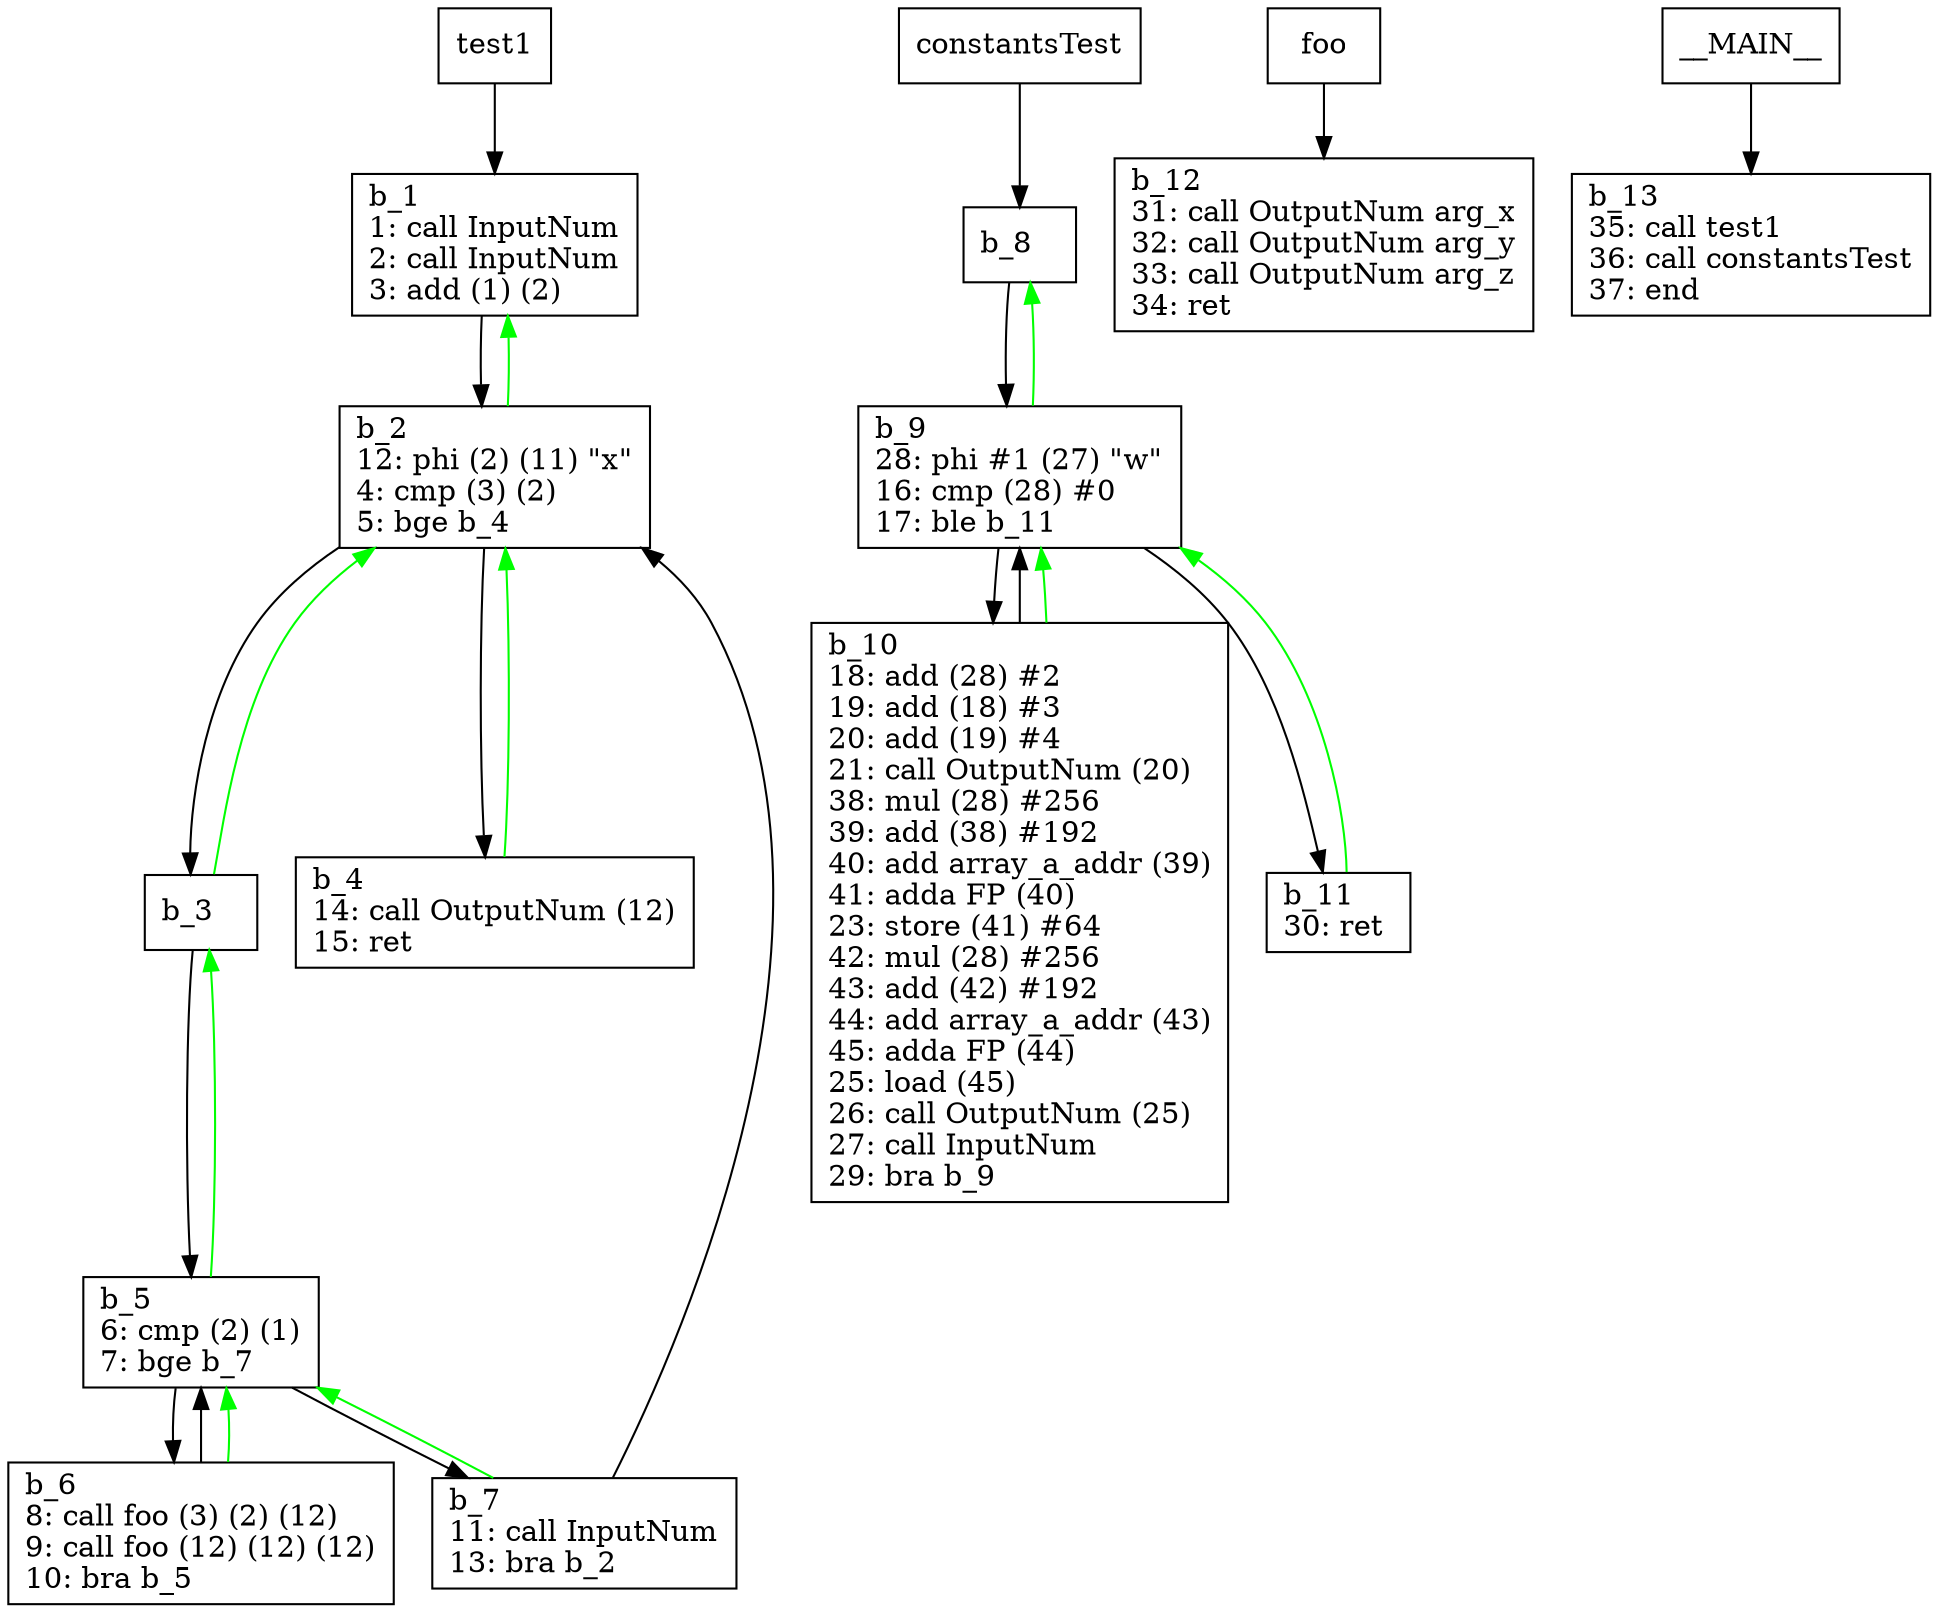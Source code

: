 digraph Computation {
node [shape=box];
test1 -> b_1;
b_1 [label="b_1\l1: call InputNum\l2: call InputNum\l3: add (1) (2)\l"]
b_1 -> b_2;
b_2 [label="b_2\l12: phi (2) (11) \"x\"\l4: cmp (3) (2)\l5: bge b_4\l"]
b_2 -> b_3;
b_3 [label="b_3\l"]
b_3 -> b_5;
b_5 [label="b_5\l6: cmp (2) (1)\l7: bge b_7\l"]
b_5 -> b_6;
b_6 [label="b_6\l8: call foo (3) (2) (12)\l9: call foo (12) (12) (12)\l10: bra b_5\l"]
b_6 -> b_5;
b_6 -> b_5[color="green"];
b_5 -> b_7;
b_7 [label="b_7\l11: call InputNum\l13: bra b_2\l"]
b_7 -> b_2;
b_7 -> b_5[color="green"];
b_5 -> b_3[color="green"];
b_3 -> b_2[color="green"];
b_2 -> b_4;
b_4 [label="b_4\l14: call OutputNum (12)\l15: ret \l"]
b_4 -> b_2[color="green"];
b_2 -> b_1[color="green"];
constantsTest -> b_8;
b_8 [label="b_8\l"]
b_8 -> b_9;
b_9 [label="b_9\l28: phi #1 (27) \"w\"\l16: cmp (28) #0\l17: ble b_11\l"]
b_9 -> b_10;
b_10 [label="b_10\l18: add (28) #2\l19: add (18) #3\l20: add (19) #4\l21: call OutputNum (20)\l38: mul (28) #256\l39: add (38) #192\l40: add array_a_addr (39)\l41: adda FP (40)\l23: store (41) #64\l42: mul (28) #256\l43: add (42) #192\l44: add array_a_addr (43)\l45: adda FP (44)\l25: load (45)\l26: call OutputNum (25)\l27: call InputNum\l29: bra b_9\l"]
b_10 -> b_9;
b_10 -> b_9[color="green"];
b_9 -> b_11;
b_11 [label="b_11\l30: ret \l"]
b_11 -> b_9[color="green"];
b_9 -> b_8[color="green"];
foo -> b_12;
b_12 [label="b_12\l31: call OutputNum arg_x\l32: call OutputNum arg_y\l33: call OutputNum arg_z\l34: ret \l"]
__MAIN__ -> b_13;
b_13 [label="b_13\l35: call test1\l36: call constantsTest\l37: end\l"]
}